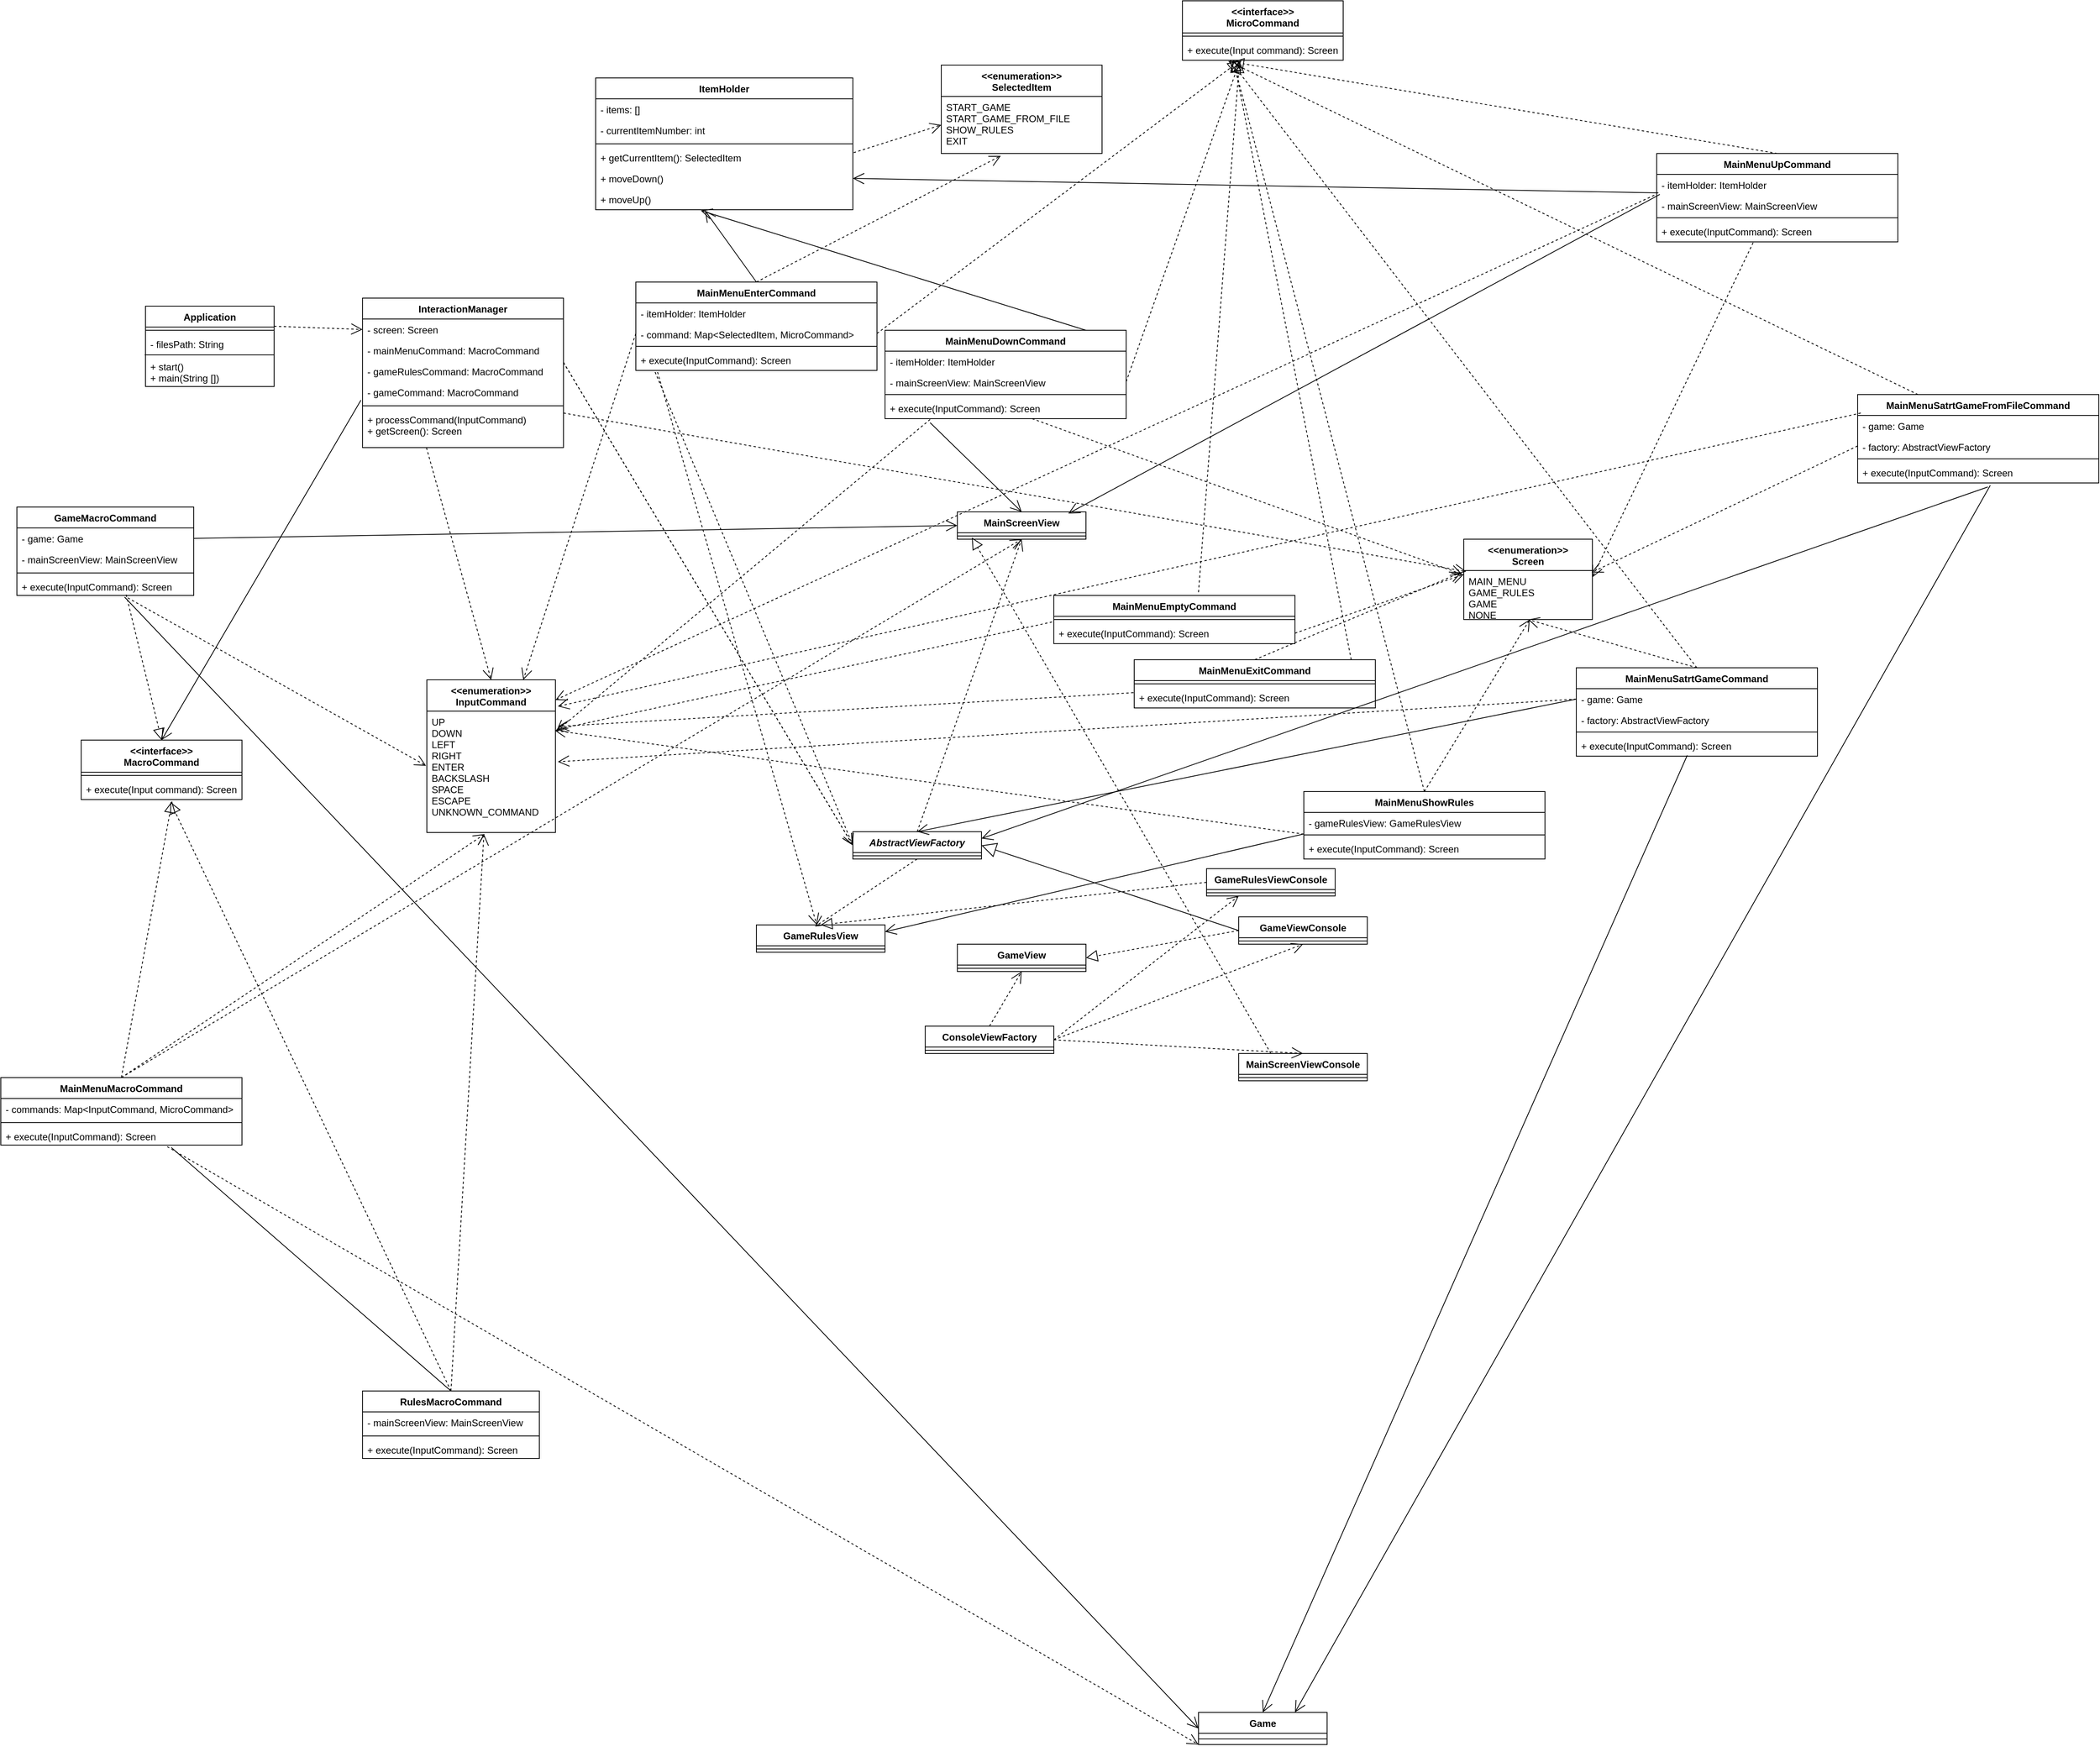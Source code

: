 <mxfile version="18.0.1" type="device"><diagram id="TGcYYtJXzjdLg19nRddx" name="Page-1"><mxGraphModel dx="2249" dy="1975" grid="1" gridSize="10" guides="1" tooltips="1" connect="1" arrows="1" fold="1" page="1" pageScale="1" pageWidth="827" pageHeight="1169" math="0" shadow="0"><root><mxCell id="0"/><mxCell id="1" parent="0"/><mxCell id="CTA-OupXQCJ43IKqiN2T-1" value="Application" style="swimlane;fontStyle=1;align=center;verticalAlign=top;childLayout=stackLayout;horizontal=1;startSize=26;horizontalStack=0;resizeParent=1;resizeParentMax=0;resizeLast=0;collapsible=1;marginBottom=0;" parent="1" vertex="1"><mxGeometry x="100" y="-270" width="160" height="100" as="geometry"/></mxCell><mxCell id="CTA-OupXQCJ43IKqiN2T-3" value="" style="line;strokeWidth=1;fillColor=none;align=left;verticalAlign=middle;spacingTop=-1;spacingLeft=3;spacingRight=3;rotatable=0;labelPosition=right;points=[];portConstraint=eastwest;" parent="CTA-OupXQCJ43IKqiN2T-1" vertex="1"><mxGeometry y="26" width="160" height="8" as="geometry"/></mxCell><mxCell id="wIlbeqSmyTfWARm8AKUg-8" value="- filesPath: String&#10;&#10;+ start()&#10;+ main(String [])" style="text;strokeColor=none;fillColor=none;align=left;verticalAlign=top;spacingLeft=4;spacingRight=4;overflow=hidden;rotatable=0;points=[[0,0.5],[1,0.5]];portConstraint=eastwest;" parent="CTA-OupXQCJ43IKqiN2T-1" vertex="1"><mxGeometry y="34" width="160" height="66" as="geometry"/></mxCell><mxCell id="kxWl4_UmaCbtsxm67TzL-2" value="" style="endArrow=none;html=1;rounded=0;exitX=-0.006;exitY=0.404;exitDx=0;exitDy=0;exitPerimeter=0;entryX=1;entryY=0.404;entryDx=0;entryDy=0;entryPerimeter=0;" parent="CTA-OupXQCJ43IKqiN2T-1" source="wIlbeqSmyTfWARm8AKUg-8" edge="1" target="wIlbeqSmyTfWARm8AKUg-8"><mxGeometry width="50" height="50" relative="1" as="geometry"><mxPoint x="130" y="100" as="sourcePoint"/><mxPoint x="-60" y="190" as="targetPoint"/></mxGeometry></mxCell><mxCell id="CTA-OupXQCJ43IKqiN2T-15" value="InteractionManager" style="swimlane;fontStyle=1;align=center;verticalAlign=top;childLayout=stackLayout;horizontal=1;startSize=26;horizontalStack=0;resizeParent=1;resizeParentMax=0;resizeLast=0;collapsible=1;marginBottom=0;" parent="1" vertex="1"><mxGeometry x="370" y="-280" width="250" height="186" as="geometry"/></mxCell><mxCell id="CTA-OupXQCJ43IKqiN2T-19" value="- screen: Screen" style="text;strokeColor=none;fillColor=none;align=left;verticalAlign=top;spacingLeft=4;spacingRight=4;overflow=hidden;rotatable=0;points=[[0,0.5],[1,0.5]];portConstraint=eastwest;" parent="CTA-OupXQCJ43IKqiN2T-15" vertex="1"><mxGeometry y="26" width="250" height="26" as="geometry"/></mxCell><mxCell id="CTA-OupXQCJ43IKqiN2T-20" value="- mainMenuCommand: MacroCommand" style="text;strokeColor=none;fillColor=none;align=left;verticalAlign=top;spacingLeft=4;spacingRight=4;overflow=hidden;rotatable=0;points=[[0,0.5],[1,0.5]];portConstraint=eastwest;" parent="CTA-OupXQCJ43IKqiN2T-15" vertex="1"><mxGeometry y="52" width="250" height="26" as="geometry"/></mxCell><mxCell id="CTA-OupXQCJ43IKqiN2T-21" value="- gameRulesCommand: MacroCommand" style="text;strokeColor=none;fillColor=none;align=left;verticalAlign=top;spacingLeft=4;spacingRight=4;overflow=hidden;rotatable=0;points=[[0,0.5],[1,0.5]];portConstraint=eastwest;" parent="CTA-OupXQCJ43IKqiN2T-15" vertex="1"><mxGeometry y="78" width="250" height="26" as="geometry"/></mxCell><mxCell id="CTA-OupXQCJ43IKqiN2T-16" value="- gameCommand: MacroCommand" style="text;strokeColor=none;fillColor=none;align=left;verticalAlign=top;spacingLeft=4;spacingRight=4;overflow=hidden;rotatable=0;points=[[0,0.5],[1,0.5]];portConstraint=eastwest;" parent="CTA-OupXQCJ43IKqiN2T-15" vertex="1"><mxGeometry y="104" width="250" height="26" as="geometry"/></mxCell><mxCell id="CTA-OupXQCJ43IKqiN2T-17" value="" style="line;strokeWidth=1;fillColor=none;align=left;verticalAlign=middle;spacingTop=-1;spacingLeft=3;spacingRight=3;rotatable=0;labelPosition=right;points=[];portConstraint=eastwest;" parent="CTA-OupXQCJ43IKqiN2T-15" vertex="1"><mxGeometry y="130" width="250" height="8" as="geometry"/></mxCell><mxCell id="CTA-OupXQCJ43IKqiN2T-18" value="+ processCommand(InputCommand)&#10;+ getScreen(): Screen" style="text;strokeColor=none;fillColor=none;align=left;verticalAlign=top;spacingLeft=4;spacingRight=4;overflow=hidden;rotatable=0;points=[[0,0.5],[1,0.5]];portConstraint=eastwest;" parent="CTA-OupXQCJ43IKqiN2T-15" vertex="1"><mxGeometry y="138" width="250" height="48" as="geometry"/></mxCell><mxCell id="CTA-OupXQCJ43IKqiN2T-69" value="AbstractViewFactory" style="swimlane;fontStyle=3;align=center;verticalAlign=top;childLayout=stackLayout;horizontal=1;startSize=26;horizontalStack=0;resizeParent=1;resizeParentMax=0;resizeLast=0;collapsible=1;marginBottom=0;" parent="1" vertex="1"><mxGeometry x="980" y="384" width="160" height="34" as="geometry"/></mxCell><mxCell id="CTA-OupXQCJ43IKqiN2T-71" value="" style="line;strokeWidth=1;fillColor=none;align=left;verticalAlign=middle;spacingTop=-1;spacingLeft=3;spacingRight=3;rotatable=0;labelPosition=right;points=[];portConstraint=eastwest;" parent="CTA-OupXQCJ43IKqiN2T-69" vertex="1"><mxGeometry y="26" width="160" height="8" as="geometry"/></mxCell><mxCell id="CTA-OupXQCJ43IKqiN2T-73" value="MainScreenView" style="swimlane;fontStyle=1;align=center;verticalAlign=top;childLayout=stackLayout;horizontal=1;startSize=26;horizontalStack=0;resizeParent=1;resizeParentMax=0;resizeLast=0;collapsible=1;marginBottom=0;" parent="1" vertex="1"><mxGeometry x="1110" y="-14" width="160" height="34" as="geometry"/></mxCell><mxCell id="CTA-OupXQCJ43IKqiN2T-74" value="" style="line;strokeWidth=1;fillColor=none;align=left;verticalAlign=middle;spacingTop=-1;spacingLeft=3;spacingRight=3;rotatable=0;labelPosition=right;points=[];portConstraint=eastwest;" parent="CTA-OupXQCJ43IKqiN2T-73" vertex="1"><mxGeometry y="26" width="160" height="8" as="geometry"/></mxCell><mxCell id="CTA-OupXQCJ43IKqiN2T-75" value="" style="endArrow=open;endSize=12;dashed=1;html=1;entryX=0;entryY=0.5;entryDx=0;entryDy=0;" parent="1" target="CTA-OupXQCJ43IKqiN2T-69" edge="1"><mxGeometry width="160" relative="1" as="geometry"><mxPoint x="620" y="-200" as="sourcePoint"/><mxPoint x="730" y="69" as="targetPoint"/></mxGeometry></mxCell><mxCell id="CTA-OupXQCJ43IKqiN2T-76" value="" style="endArrow=open;endSize=12;dashed=1;html=1;exitX=0.5;exitY=0;exitDx=0;exitDy=0;entryX=0.5;entryY=1;entryDx=0;entryDy=0;" parent="1" source="CTA-OupXQCJ43IKqiN2T-69" target="CTA-OupXQCJ43IKqiN2T-73" edge="1"><mxGeometry width="160" relative="1" as="geometry"><mxPoint x="908.9" y="573.996" as="sourcePoint"/><mxPoint x="1030" y="447" as="targetPoint"/></mxGeometry></mxCell><mxCell id="CTA-OupXQCJ43IKqiN2T-82" value="GameRulesView" style="swimlane;fontStyle=1;align=center;verticalAlign=top;childLayout=stackLayout;horizontal=1;startSize=26;horizontalStack=0;resizeParent=1;resizeParentMax=0;resizeLast=0;collapsible=1;marginBottom=0;" parent="1" vertex="1"><mxGeometry x="860" y="500" width="160" height="34" as="geometry"/></mxCell><mxCell id="CTA-OupXQCJ43IKqiN2T-83" value="" style="line;strokeWidth=1;fillColor=none;align=left;verticalAlign=middle;spacingTop=-1;spacingLeft=3;spacingRight=3;rotatable=0;labelPosition=right;points=[];portConstraint=eastwest;" parent="CTA-OupXQCJ43IKqiN2T-82" vertex="1"><mxGeometry y="26" width="160" height="8" as="geometry"/></mxCell><mxCell id="CTA-OupXQCJ43IKqiN2T-84" value="" style="endArrow=open;endSize=12;dashed=1;html=1;entryX=0.456;entryY=0.059;entryDx=0;entryDy=0;exitX=0.5;exitY=1;exitDx=0;exitDy=0;entryPerimeter=0;" parent="1" source="CTA-OupXQCJ43IKqiN2T-69" target="CTA-OupXQCJ43IKqiN2T-82" edge="1"><mxGeometry width="160" relative="1" as="geometry"><mxPoint x="1240" y="520" as="sourcePoint"/><mxPoint x="1100" y="630" as="targetPoint"/></mxGeometry></mxCell><mxCell id="CTA-OupXQCJ43IKqiN2T-86" value="" style="endArrow=open;endSize=12;dashed=1;html=1;entryX=0;entryY=0.5;entryDx=0;entryDy=0;" parent="1" target="CTA-OupXQCJ43IKqiN2T-69" edge="1"><mxGeometry width="160" relative="1" as="geometry"><mxPoint x="620" y="-200" as="sourcePoint"/><mxPoint x="720" y="-130" as="targetPoint"/></mxGeometry></mxCell><mxCell id="CTA-OupXQCJ43IKqiN2T-87" value="&lt;&lt;enumeration&gt;&gt;&#10;SelectedItem&#10;" style="swimlane;fontStyle=1;align=center;verticalAlign=top;childLayout=stackLayout;horizontal=1;startSize=39;horizontalStack=0;resizeParent=1;resizeParentMax=0;resizeLast=0;collapsible=1;marginBottom=0;" parent="1" vertex="1"><mxGeometry x="1090" y="-570" width="200" height="110" as="geometry"/></mxCell><mxCell id="CTA-OupXQCJ43IKqiN2T-88" value="START_GAME&#10;START_GAME_FROM_FILE&#10;SHOW_RULES&#10;EXIT&#10;" style="text;strokeColor=none;fillColor=none;align=left;verticalAlign=top;spacingLeft=4;spacingRight=4;overflow=hidden;rotatable=0;points=[[0,0.5],[1,0.5]];portConstraint=eastwest;" parent="CTA-OupXQCJ43IKqiN2T-87" vertex="1"><mxGeometry y="39" width="200" height="71" as="geometry"/></mxCell><mxCell id="wIlbeqSmyTfWARm8AKUg-3" value="Game" style="swimlane;fontStyle=1;align=center;verticalAlign=top;childLayout=stackLayout;horizontal=1;startSize=26;horizontalStack=0;resizeParent=1;resizeParentMax=0;resizeLast=0;collapsible=1;marginBottom=0;" parent="1" vertex="1"><mxGeometry x="1410" y="1480" width="160" height="40" as="geometry"><mxRectangle x="170" y="-10" width="70" height="26" as="alternateBounds"/></mxGeometry></mxCell><mxCell id="wIlbeqSmyTfWARm8AKUg-4" value="" style="line;strokeWidth=1;fillColor=none;align=left;verticalAlign=middle;spacingTop=-1;spacingLeft=3;spacingRight=3;rotatable=0;labelPosition=right;points=[];portConstraint=eastwest;" parent="wIlbeqSmyTfWARm8AKUg-3" vertex="1"><mxGeometry y="26" width="160" height="14" as="geometry"/></mxCell><mxCell id="wIlbeqSmyTfWARm8AKUg-7" value="" style="endArrow=open;endFill=1;endSize=12;html=1;rounded=0;dashed=1;exitX=0.318;exitY=1;exitDx=0;exitDy=0;entryX=0.5;entryY=0;entryDx=0;entryDy=0;exitPerimeter=0;" parent="1" source="CTA-OupXQCJ43IKqiN2T-18" edge="1" target="wIlbeqSmyTfWARm8AKUg-10"><mxGeometry width="160" relative="1" as="geometry"><mxPoint x="530" y="-40" as="sourcePoint"/><mxPoint x="510" y="40" as="targetPoint"/></mxGeometry></mxCell><mxCell id="wIlbeqSmyTfWARm8AKUg-9" value="" style="endArrow=open;endFill=1;endSize=12;html=1;rounded=0;dashed=1;exitX=1;exitY=0.25;exitDx=0;exitDy=0;entryX=0;entryY=0.5;entryDx=0;entryDy=0;" parent="1" source="CTA-OupXQCJ43IKqiN2T-1" target="CTA-OupXQCJ43IKqiN2T-19" edge="1"><mxGeometry width="160" relative="1" as="geometry"><mxPoint x="330" y="-210" as="sourcePoint"/><mxPoint x="490" y="-210" as="targetPoint"/></mxGeometry></mxCell><mxCell id="wIlbeqSmyTfWARm8AKUg-10" value="&lt;&lt;enumeration&gt;&gt;&#10;InputCommand" style="swimlane;fontStyle=1;align=center;verticalAlign=top;childLayout=stackLayout;horizontal=1;startSize=39;horizontalStack=0;resizeParent=1;resizeParentMax=0;resizeLast=0;collapsible=1;marginBottom=0;" parent="1" vertex="1"><mxGeometry x="450" y="195" width="160" height="190" as="geometry"/></mxCell><mxCell id="wIlbeqSmyTfWARm8AKUg-11" value="UP&#10;DOWN&#10;LEFT&#10;RIGHT&#10;ENTER&#10;BACKSLASH&#10;SPACE&#10;ESCAPE&#10;UNKNOWN_COMMAND" style="text;strokeColor=none;fillColor=none;align=left;verticalAlign=top;spacingLeft=4;spacingRight=4;overflow=hidden;rotatable=0;points=[[0,0.5],[1,0.5]];portConstraint=eastwest;" parent="wIlbeqSmyTfWARm8AKUg-10" vertex="1"><mxGeometry y="39" width="160" height="151" as="geometry"/></mxCell><mxCell id="wIlbeqSmyTfWARm8AKUg-12" value="ItemHolder" style="swimlane;fontStyle=1;align=center;verticalAlign=top;childLayout=stackLayout;horizontal=1;startSize=26;horizontalStack=0;resizeParent=1;resizeParentMax=0;resizeLast=0;collapsible=1;marginBottom=0;" parent="1" vertex="1"><mxGeometry x="660" y="-554" width="320" height="164" as="geometry"/></mxCell><mxCell id="wIlbeqSmyTfWARm8AKUg-13" value="- items: []" style="text;strokeColor=none;fillColor=none;align=left;verticalAlign=top;spacingLeft=4;spacingRight=4;overflow=hidden;rotatable=0;points=[[0,0.5],[1,0.5]];portConstraint=eastwest;" parent="wIlbeqSmyTfWARm8AKUg-12" vertex="1"><mxGeometry y="26" width="320" height="26" as="geometry"/></mxCell><mxCell id="wIlbeqSmyTfWARm8AKUg-16" value="- currentItemNumber: int" style="text;strokeColor=none;fillColor=none;align=left;verticalAlign=top;spacingLeft=4;spacingRight=4;overflow=hidden;rotatable=0;points=[[0,0.5],[1,0.5]];portConstraint=eastwest;" parent="wIlbeqSmyTfWARm8AKUg-12" vertex="1"><mxGeometry y="52" width="320" height="26" as="geometry"/></mxCell><mxCell id="wIlbeqSmyTfWARm8AKUg-14" value="" style="line;strokeWidth=1;fillColor=none;align=left;verticalAlign=middle;spacingTop=-1;spacingLeft=3;spacingRight=3;rotatable=0;labelPosition=right;points=[];portConstraint=eastwest;" parent="wIlbeqSmyTfWARm8AKUg-12" vertex="1"><mxGeometry y="78" width="320" height="8" as="geometry"/></mxCell><mxCell id="wIlbeqSmyTfWARm8AKUg-15" value="+ getCurrentItem(): SelectedItem" style="text;strokeColor=none;fillColor=none;align=left;verticalAlign=top;spacingLeft=4;spacingRight=4;overflow=hidden;rotatable=0;points=[[0,0.5],[1,0.5]];portConstraint=eastwest;" parent="wIlbeqSmyTfWARm8AKUg-12" vertex="1"><mxGeometry y="86" width="320" height="26" as="geometry"/></mxCell><mxCell id="wIlbeqSmyTfWARm8AKUg-17" value="+ moveDown()" style="text;strokeColor=none;fillColor=none;align=left;verticalAlign=top;spacingLeft=4;spacingRight=4;overflow=hidden;rotatable=0;points=[[0,0.5],[1,0.5]];portConstraint=eastwest;" parent="wIlbeqSmyTfWARm8AKUg-12" vertex="1"><mxGeometry y="112" width="320" height="26" as="geometry"/></mxCell><mxCell id="SyIrfsdXs7WDy14ExSR0-1" value="+ moveUp()" style="text;strokeColor=none;fillColor=none;align=left;verticalAlign=top;spacingLeft=4;spacingRight=4;overflow=hidden;rotatable=0;points=[[0,0.5],[1,0.5]];portConstraint=eastwest;" vertex="1" parent="wIlbeqSmyTfWARm8AKUg-12"><mxGeometry y="138" width="320" height="26" as="geometry"/></mxCell><mxCell id="wIlbeqSmyTfWARm8AKUg-18" value="" style="endArrow=open;endFill=1;endSize=12;html=1;rounded=0;dashed=1;exitX=1.003;exitY=0.269;exitDx=0;exitDy=0;exitPerimeter=0;entryX=0;entryY=0.5;entryDx=0;entryDy=0;" parent="1" edge="1" target="CTA-OupXQCJ43IKqiN2T-88" source="wIlbeqSmyTfWARm8AKUg-15"><mxGeometry width="160" relative="1" as="geometry"><mxPoint x="780" y="130" as="sourcePoint"/><mxPoint x="780" y="230" as="targetPoint"/></mxGeometry></mxCell><mxCell id="wIlbeqSmyTfWARm8AKUg-19" value="&lt;&lt;enumeration&gt;&gt;&#10;Screen" style="swimlane;fontStyle=1;align=center;verticalAlign=top;childLayout=stackLayout;horizontal=1;startSize=39;horizontalStack=0;resizeParent=1;resizeParentMax=0;resizeLast=0;collapsible=1;marginBottom=0;" parent="1" vertex="1"><mxGeometry x="1740" y="20" width="160" height="100" as="geometry"/></mxCell><mxCell id="wIlbeqSmyTfWARm8AKUg-20" value="MAIN_MENU&#10;GAME_RULES&#10;GAME&#10;NONE" style="text;strokeColor=none;fillColor=none;align=left;verticalAlign=top;spacingLeft=4;spacingRight=4;overflow=hidden;rotatable=0;points=[[0,0.5],[1,0.5]];portConstraint=eastwest;" parent="wIlbeqSmyTfWARm8AKUg-19" vertex="1"><mxGeometry y="39" width="160" height="61" as="geometry"/></mxCell><mxCell id="wIlbeqSmyTfWARm8AKUg-22" value="" style="endArrow=open;endFill=1;endSize=12;html=1;rounded=0;dashed=1;exitX=1;exitY=0.5;exitDx=0;exitDy=0;entryX=0.019;entryY=0.02;entryDx=0;entryDy=0;entryPerimeter=0;" parent="1" edge="1" target="wIlbeqSmyTfWARm8AKUg-20"><mxGeometry width="160" relative="1" as="geometry"><mxPoint x="620" y="-137" as="sourcePoint"/><mxPoint x="510" y="-390" as="targetPoint"/></mxGeometry></mxCell><mxCell id="DEX1Nb75Da4W62tPJGTh-1" value="GameView" style="swimlane;fontStyle=1;align=center;verticalAlign=top;childLayout=stackLayout;horizontal=1;startSize=26;horizontalStack=0;resizeParent=1;resizeParentMax=0;resizeLast=0;collapsible=1;marginBottom=0;" parent="1" vertex="1"><mxGeometry x="1110" y="524" width="160" height="34" as="geometry"/></mxCell><mxCell id="DEX1Nb75Da4W62tPJGTh-2" value="" style="line;strokeWidth=1;fillColor=none;align=left;verticalAlign=middle;spacingTop=-1;spacingLeft=3;spacingRight=3;rotatable=0;labelPosition=right;points=[];portConstraint=eastwest;" parent="DEX1Nb75Da4W62tPJGTh-1" vertex="1"><mxGeometry y="26" width="160" height="8" as="geometry"/></mxCell><mxCell id="DEX1Nb75Da4W62tPJGTh-3" value="" style="endArrow=open;endSize=12;dashed=1;html=1;entryX=0.5;entryY=1;entryDx=0;entryDy=0;exitX=0.5;exitY=0;exitDx=0;exitDy=0;" parent="1" target="DEX1Nb75Da4W62tPJGTh-1" edge="1" source="DEX1Nb75Da4W62tPJGTh-5"><mxGeometry width="160" relative="1" as="geometry"><mxPoint x="1170" y="562" as="sourcePoint"/><mxPoint x="1100" y="517" as="targetPoint"/></mxGeometry></mxCell><mxCell id="DEX1Nb75Da4W62tPJGTh-4" value="" style="endArrow=block;endSize=16;endFill=0;html=1;entryX=1;entryY=0.5;entryDx=0;entryDy=0;exitX=0;exitY=0.5;exitDx=0;exitDy=0;" parent="1" target="CTA-OupXQCJ43IKqiN2T-69" edge="1" source="DEX1Nb75Da4W62tPJGTh-7"><mxGeometry x="1" y="499" width="160" relative="1" as="geometry"><mxPoint x="1260" y="562" as="sourcePoint"/><mxPoint x="1290" y="580" as="targetPoint"/><mxPoint x="420" y="229" as="offset"/></mxGeometry></mxCell><mxCell id="DEX1Nb75Da4W62tPJGTh-5" value="ConsoleViewFactory" style="swimlane;fontStyle=1;align=center;verticalAlign=top;childLayout=stackLayout;horizontal=1;startSize=26;horizontalStack=0;resizeParent=1;resizeParentMax=0;resizeLast=0;collapsible=1;marginBottom=0;" parent="1" vertex="1"><mxGeometry x="1070" y="626" width="160" height="34" as="geometry"/></mxCell><mxCell id="DEX1Nb75Da4W62tPJGTh-6" value="" style="line;strokeWidth=1;fillColor=none;align=left;verticalAlign=middle;spacingTop=-1;spacingLeft=3;spacingRight=3;rotatable=0;labelPosition=right;points=[];portConstraint=eastwest;" parent="DEX1Nb75Da4W62tPJGTh-5" vertex="1"><mxGeometry y="26" width="160" height="8" as="geometry"/></mxCell><mxCell id="DEX1Nb75Da4W62tPJGTh-7" value="GameViewConsole" style="swimlane;fontStyle=1;align=center;verticalAlign=top;childLayout=stackLayout;horizontal=1;startSize=26;horizontalStack=0;resizeParent=1;resizeParentMax=0;resizeLast=0;collapsible=1;marginBottom=0;" parent="1" vertex="1"><mxGeometry x="1460" y="490" width="160" height="34" as="geometry"/></mxCell><mxCell id="DEX1Nb75Da4W62tPJGTh-8" value="" style="line;strokeWidth=1;fillColor=none;align=left;verticalAlign=middle;spacingTop=-1;spacingLeft=3;spacingRight=3;rotatable=0;labelPosition=right;points=[];portConstraint=eastwest;" parent="DEX1Nb75Da4W62tPJGTh-7" vertex="1"><mxGeometry y="26" width="160" height="8" as="geometry"/></mxCell><mxCell id="DEX1Nb75Da4W62tPJGTh-9" value="" style="endArrow=block;dashed=1;endFill=0;endSize=12;html=1;entryX=1;entryY=0.5;entryDx=0;entryDy=0;exitX=0;exitY=0.5;exitDx=0;exitDy=0;" parent="1" source="DEX1Nb75Da4W62tPJGTh-7" target="DEX1Nb75Da4W62tPJGTh-1" edge="1"><mxGeometry width="160" relative="1" as="geometry"><mxPoint x="1400" y="809.5" as="sourcePoint"/><mxPoint x="1560" y="809.5" as="targetPoint"/></mxGeometry></mxCell><mxCell id="DEX1Nb75Da4W62tPJGTh-10" value="" style="endArrow=open;endSize=12;dashed=1;html=1;entryX=0.5;entryY=1;entryDx=0;entryDy=0;exitX=1;exitY=0.5;exitDx=0;exitDy=0;" parent="1" source="DEX1Nb75Da4W62tPJGTh-5" target="DEX1Nb75Da4W62tPJGTh-7" edge="1"><mxGeometry width="160" relative="1" as="geometry"><mxPoint x="1180" y="572" as="sourcePoint"/><mxPoint x="1230" y="500" as="targetPoint"/></mxGeometry></mxCell><mxCell id="DEX1Nb75Da4W62tPJGTh-11" value="GameRulesViewConsole" style="swimlane;fontStyle=1;align=center;verticalAlign=top;childLayout=stackLayout;horizontal=1;startSize=26;horizontalStack=0;resizeParent=1;resizeParentMax=0;resizeLast=0;collapsible=1;marginBottom=0;" parent="1" vertex="1"><mxGeometry x="1420" y="430" width="160" height="34" as="geometry"/></mxCell><mxCell id="DEX1Nb75Da4W62tPJGTh-12" value="" style="line;strokeWidth=1;fillColor=none;align=left;verticalAlign=middle;spacingTop=-1;spacingLeft=3;spacingRight=3;rotatable=0;labelPosition=right;points=[];portConstraint=eastwest;" parent="DEX1Nb75Da4W62tPJGTh-11" vertex="1"><mxGeometry y="26" width="160" height="8" as="geometry"/></mxCell><mxCell id="DEX1Nb75Da4W62tPJGTh-13" value="" style="endArrow=open;endSize=12;dashed=1;html=1;entryX=0.25;entryY=1;entryDx=0;entryDy=0;exitX=1;exitY=0.5;exitDx=0;exitDy=0;" parent="1" source="DEX1Nb75Da4W62tPJGTh-5" target="DEX1Nb75Da4W62tPJGTh-11" edge="1"><mxGeometry width="160" relative="1" as="geometry"><mxPoint x="1430" y="572" as="sourcePoint"/><mxPoint x="1550" y="534" as="targetPoint"/></mxGeometry></mxCell><mxCell id="DEX1Nb75Da4W62tPJGTh-14" value="" style="endArrow=block;dashed=1;endFill=0;endSize=12;html=1;entryX=0.5;entryY=0;entryDx=0;entryDy=0;exitX=0;exitY=0.5;exitDx=0;exitDy=0;" parent="1" source="DEX1Nb75Da4W62tPJGTh-11" target="CTA-OupXQCJ43IKqiN2T-82" edge="1"><mxGeometry width="160" relative="1" as="geometry"><mxPoint x="1470" y="517" as="sourcePoint"/><mxPoint x="1390" y="500" as="targetPoint"/></mxGeometry></mxCell><mxCell id="DEX1Nb75Da4W62tPJGTh-16" value="MainScreenViewConsole" style="swimlane;fontStyle=1;align=center;verticalAlign=top;childLayout=stackLayout;horizontal=1;startSize=26;horizontalStack=0;resizeParent=1;resizeParentMax=0;resizeLast=0;collapsible=1;marginBottom=0;" parent="1" vertex="1"><mxGeometry x="1460" y="660" width="160" height="34" as="geometry"/></mxCell><mxCell id="DEX1Nb75Da4W62tPJGTh-17" value="" style="line;strokeWidth=1;fillColor=none;align=left;verticalAlign=middle;spacingTop=-1;spacingLeft=3;spacingRight=3;rotatable=0;labelPosition=right;points=[];portConstraint=eastwest;" parent="DEX1Nb75Da4W62tPJGTh-16" vertex="1"><mxGeometry y="26" width="160" height="8" as="geometry"/></mxCell><mxCell id="DEX1Nb75Da4W62tPJGTh-18" value="" style="endArrow=open;endSize=12;dashed=1;html=1;entryX=0.5;entryY=0;entryDx=0;entryDy=0;exitX=1;exitY=0.5;exitDx=0;exitDy=0;" parent="1" source="DEX1Nb75Da4W62tPJGTh-5" target="DEX1Nb75Da4W62tPJGTh-16" edge="1"><mxGeometry width="160" relative="1" as="geometry"><mxPoint x="1430" y="572" as="sourcePoint"/><mxPoint x="1550" y="534" as="targetPoint"/></mxGeometry></mxCell><mxCell id="DEX1Nb75Da4W62tPJGTh-19" value="" style="endArrow=block;dashed=1;endFill=0;endSize=12;html=1;entryX=0.113;entryY=0.75;entryDx=0;entryDy=0;exitX=0.25;exitY=0;exitDx=0;exitDy=0;entryPerimeter=0;" parent="1" source="DEX1Nb75Da4W62tPJGTh-16" target="CTA-OupXQCJ43IKqiN2T-74" edge="1"><mxGeometry width="160" relative="1" as="geometry"><mxPoint x="1420" y="642.5" as="sourcePoint"/><mxPoint x="1340" y="625.5" as="targetPoint"/></mxGeometry></mxCell><mxCell id="SyIrfsdXs7WDy14ExSR0-2" value="&lt;&lt;interface&gt;&gt;&#10;MacroCommand" style="swimlane;fontStyle=1;align=center;verticalAlign=top;childLayout=stackLayout;horizontal=1;startSize=40;horizontalStack=0;resizeParent=1;resizeParentMax=0;resizeLast=0;collapsible=1;marginBottom=0;" vertex="1" parent="1"><mxGeometry x="20" y="270" width="200" height="74" as="geometry"/></mxCell><mxCell id="SyIrfsdXs7WDy14ExSR0-3" value="" style="line;strokeWidth=1;fillColor=none;align=left;verticalAlign=middle;spacingTop=-1;spacingLeft=3;spacingRight=3;rotatable=0;labelPosition=right;points=[];portConstraint=eastwest;" vertex="1" parent="SyIrfsdXs7WDy14ExSR0-2"><mxGeometry y="40" width="200" height="8" as="geometry"/></mxCell><mxCell id="SyIrfsdXs7WDy14ExSR0-4" value="+ execute(Input command): Screen" style="text;strokeColor=none;fillColor=none;align=left;verticalAlign=top;spacingLeft=4;spacingRight=4;overflow=hidden;rotatable=0;points=[[0,0.5],[1,0.5]];portConstraint=eastwest;" vertex="1" parent="SyIrfsdXs7WDy14ExSR0-2"><mxGeometry y="48" width="200" height="26" as="geometry"/></mxCell><mxCell id="SyIrfsdXs7WDy14ExSR0-6" value="GameMacroCommand" style="swimlane;fontStyle=1;align=center;verticalAlign=top;childLayout=stackLayout;horizontal=1;startSize=26;horizontalStack=0;resizeParent=1;resizeParentMax=0;resizeLast=0;collapsible=1;marginBottom=0;" vertex="1" parent="1"><mxGeometry x="-60" y="-20" width="220" height="110" as="geometry"/></mxCell><mxCell id="SyIrfsdXs7WDy14ExSR0-7" value="- game: Game" style="text;strokeColor=none;fillColor=none;align=left;verticalAlign=top;spacingLeft=4;spacingRight=4;overflow=hidden;rotatable=0;points=[[0,0.5],[1,0.5]];portConstraint=eastwest;" vertex="1" parent="SyIrfsdXs7WDy14ExSR0-6"><mxGeometry y="26" width="220" height="26" as="geometry"/></mxCell><mxCell id="SyIrfsdXs7WDy14ExSR0-8" value="- mainScreenView: MainScreenView" style="text;strokeColor=none;fillColor=none;align=left;verticalAlign=top;spacingLeft=4;spacingRight=4;overflow=hidden;rotatable=0;points=[[0,0.5],[1,0.5]];portConstraint=eastwest;" vertex="1" parent="SyIrfsdXs7WDy14ExSR0-6"><mxGeometry y="52" width="220" height="26" as="geometry"/></mxCell><mxCell id="SyIrfsdXs7WDy14ExSR0-14" value="" style="line;strokeWidth=1;fillColor=none;align=left;verticalAlign=middle;spacingTop=-1;spacingLeft=3;spacingRight=3;rotatable=0;labelPosition=right;points=[];portConstraint=eastwest;" vertex="1" parent="SyIrfsdXs7WDy14ExSR0-6"><mxGeometry y="78" width="220" height="8" as="geometry"/></mxCell><mxCell id="SyIrfsdXs7WDy14ExSR0-15" value="+ execute(InputCommand): Screen" style="text;strokeColor=none;fillColor=none;align=left;verticalAlign=top;spacingLeft=4;spacingRight=4;overflow=hidden;rotatable=0;points=[[0,0.5],[1,0.5]];portConstraint=eastwest;" vertex="1" parent="SyIrfsdXs7WDy14ExSR0-6"><mxGeometry y="86" width="220" height="24" as="geometry"/></mxCell><mxCell id="SyIrfsdXs7WDy14ExSR0-16" value="" style="endArrow=block;endFill=0;endSize=12;html=1;rounded=0;exitX=0.618;exitY=0.958;exitDx=0;exitDy=0;dashed=1;entryX=0.5;entryY=0;entryDx=0;entryDy=0;exitPerimeter=0;" edge="1" parent="1" source="SyIrfsdXs7WDy14ExSR0-15" target="SyIrfsdXs7WDy14ExSR0-2"><mxGeometry width="160" relative="1" as="geometry"><mxPoint x="450" y="180" as="sourcePoint"/><mxPoint x="366.08" y="-288.988" as="targetPoint"/></mxGeometry></mxCell><mxCell id="SyIrfsdXs7WDy14ExSR0-17" value="" style="endArrow=open;endFill=1;endSize=12;html=1;rounded=0;entryX=0;entryY=0.5;entryDx=0;entryDy=0;exitX=0.609;exitY=1.083;exitDx=0;exitDy=0;exitPerimeter=0;" edge="1" parent="1" source="SyIrfsdXs7WDy14ExSR0-15" target="wIlbeqSmyTfWARm8AKUg-3"><mxGeometry width="160" relative="1" as="geometry"><mxPoint x="350" y="10" as="sourcePoint"/><mxPoint x="170" y="-18" as="targetPoint"/></mxGeometry></mxCell><mxCell id="SyIrfsdXs7WDy14ExSR0-18" value="" style="endArrow=open;endFill=1;endSize=12;html=1;rounded=0;entryX=0;entryY=0.5;entryDx=0;entryDy=0;exitX=1;exitY=0.5;exitDx=0;exitDy=0;" edge="1" parent="1" source="SyIrfsdXs7WDy14ExSR0-7" target="CTA-OupXQCJ43IKqiN2T-73"><mxGeometry width="160" relative="1" as="geometry"><mxPoint x="550" y="60" as="sourcePoint"/><mxPoint x="370" y="32" as="targetPoint"/></mxGeometry></mxCell><mxCell id="SyIrfsdXs7WDy14ExSR0-19" value="" style="endArrow=open;endFill=1;endSize=12;html=1;rounded=0;dashed=1;exitX=0.627;exitY=1.125;exitDx=0;exitDy=0;entryX=-0.006;entryY=0.45;entryDx=0;entryDy=0;exitPerimeter=0;entryPerimeter=0;" edge="1" parent="1" source="SyIrfsdXs7WDy14ExSR0-15" target="wIlbeqSmyTfWARm8AKUg-11"><mxGeometry width="160" relative="1" as="geometry"><mxPoint x="270" y="10" as="sourcePoint"/><mxPoint x="80" y="95.003" as="targetPoint"/></mxGeometry></mxCell><mxCell id="SyIrfsdXs7WDy14ExSR0-25" value="RulesMacroCommand" style="swimlane;fontStyle=1;align=center;verticalAlign=top;childLayout=stackLayout;horizontal=1;startSize=26;horizontalStack=0;resizeParent=1;resizeParentMax=0;resizeLast=0;collapsible=1;marginBottom=0;" vertex="1" parent="1"><mxGeometry x="370" y="1080" width="220" height="84" as="geometry"/></mxCell><mxCell id="SyIrfsdXs7WDy14ExSR0-27" value="- mainScreenView: MainScreenView" style="text;strokeColor=none;fillColor=none;align=left;verticalAlign=top;spacingLeft=4;spacingRight=4;overflow=hidden;rotatable=0;points=[[0,0.5],[1,0.5]];portConstraint=eastwest;" vertex="1" parent="SyIrfsdXs7WDy14ExSR0-25"><mxGeometry y="26" width="220" height="26" as="geometry"/></mxCell><mxCell id="SyIrfsdXs7WDy14ExSR0-28" value="" style="line;strokeWidth=1;fillColor=none;align=left;verticalAlign=middle;spacingTop=-1;spacingLeft=3;spacingRight=3;rotatable=0;labelPosition=right;points=[];portConstraint=eastwest;" vertex="1" parent="SyIrfsdXs7WDy14ExSR0-25"><mxGeometry y="52" width="220" height="8" as="geometry"/></mxCell><mxCell id="SyIrfsdXs7WDy14ExSR0-29" value="+ execute(InputCommand): Screen" style="text;strokeColor=none;fillColor=none;align=left;verticalAlign=top;spacingLeft=4;spacingRight=4;overflow=hidden;rotatable=0;points=[[0,0.5],[1,0.5]];portConstraint=eastwest;" vertex="1" parent="SyIrfsdXs7WDy14ExSR0-25"><mxGeometry y="60" width="220" height="24" as="geometry"/></mxCell><mxCell id="SyIrfsdXs7WDy14ExSR0-30" value="" style="endArrow=open;endFill=1;endSize=12;html=1;rounded=0;dashed=1;entryX=0.45;entryY=1.013;entryDx=0;entryDy=0;entryPerimeter=0;exitX=0.5;exitY=0;exitDx=0;exitDy=0;" edge="1" parent="1" source="SyIrfsdXs7WDy14ExSR0-20" target="wIlbeqSmyTfWARm8AKUg-11"><mxGeometry width="160" relative="1" as="geometry"><mxPoint x="500" y="420" as="sourcePoint"/><mxPoint x="220" y="179.5" as="targetPoint"/></mxGeometry></mxCell><mxCell id="SyIrfsdXs7WDy14ExSR0-31" value="" style="endArrow=block;endFill=0;endSize=12;html=1;rounded=0;exitX=0.5;exitY=0;exitDx=0;exitDy=0;dashed=1;entryX=0.565;entryY=1.077;entryDx=0;entryDy=0;entryPerimeter=0;" edge="1" parent="1" source="SyIrfsdXs7WDy14ExSR0-20" target="SyIrfsdXs7WDy14ExSR0-4"><mxGeometry width="160" relative="1" as="geometry"><mxPoint x="250" y="330" as="sourcePoint"/><mxPoint x="230" y="230" as="targetPoint"/></mxGeometry></mxCell><mxCell id="SyIrfsdXs7WDy14ExSR0-33" value="" style="endArrow=block;endFill=0;endSize=12;html=1;rounded=0;exitX=0.5;exitY=0;exitDx=0;exitDy=0;dashed=1;entryX=0.555;entryY=1.115;entryDx=0;entryDy=0;entryPerimeter=0;" edge="1" parent="1" source="SyIrfsdXs7WDy14ExSR0-25" target="SyIrfsdXs7WDy14ExSR0-4"><mxGeometry width="160" relative="1" as="geometry"><mxPoint x="310" y="360" as="sourcePoint"/><mxPoint x="220" y="379" as="targetPoint"/></mxGeometry></mxCell><mxCell id="SyIrfsdXs7WDy14ExSR0-35" value="" style="endArrow=open;endFill=1;endSize=12;html=1;rounded=0;dashed=1;exitX=0.5;exitY=0;exitDx=0;exitDy=0;entryX=0.444;entryY=1.013;entryDx=0;entryDy=0;entryPerimeter=0;" edge="1" parent="1" source="SyIrfsdXs7WDy14ExSR0-25" target="wIlbeqSmyTfWARm8AKUg-11"><mxGeometry width="160" relative="1" as="geometry"><mxPoint x="340" y="340" as="sourcePoint"/><mxPoint x="231.14" y="245.941" as="targetPoint"/></mxGeometry></mxCell><mxCell id="SyIrfsdXs7WDy14ExSR0-36" value="" style="endArrow=open;endFill=1;endSize=12;html=1;rounded=0;dashed=1;exitX=0.69;exitY=1.083;exitDx=0;exitDy=0;exitPerimeter=0;entryX=0;entryY=1;entryDx=0;entryDy=0;" edge="1" parent="1" source="SyIrfsdXs7WDy14ExSR0-24" target="wIlbeqSmyTfWARm8AKUg-3"><mxGeometry width="160" relative="1" as="geometry"><mxPoint x="560" y="170" as="sourcePoint"/><mxPoint x="180" y="-120" as="targetPoint"/></mxGeometry></mxCell><mxCell id="SyIrfsdXs7WDy14ExSR0-20" value="MainMenuMacroCommand" style="swimlane;fontStyle=1;align=center;verticalAlign=top;childLayout=stackLayout;horizontal=1;startSize=26;horizontalStack=0;resizeParent=1;resizeParentMax=0;resizeLast=0;collapsible=1;marginBottom=0;" vertex="1" parent="1"><mxGeometry x="-80" y="690" width="300" height="84" as="geometry"/></mxCell><mxCell id="SyIrfsdXs7WDy14ExSR0-21" value="- commands: Map&lt;InputCommand, MicroCommand&gt;" style="text;strokeColor=none;fillColor=none;align=left;verticalAlign=top;spacingLeft=4;spacingRight=4;overflow=hidden;rotatable=0;points=[[0,0.5],[1,0.5]];portConstraint=eastwest;" vertex="1" parent="SyIrfsdXs7WDy14ExSR0-20"><mxGeometry y="26" width="300" height="26" as="geometry"/></mxCell><mxCell id="SyIrfsdXs7WDy14ExSR0-23" value="" style="line;strokeWidth=1;fillColor=none;align=left;verticalAlign=middle;spacingTop=-1;spacingLeft=3;spacingRight=3;rotatable=0;labelPosition=right;points=[];portConstraint=eastwest;" vertex="1" parent="SyIrfsdXs7WDy14ExSR0-20"><mxGeometry y="52" width="300" height="8" as="geometry"/></mxCell><mxCell id="SyIrfsdXs7WDy14ExSR0-24" value="+ execute(InputCommand): Screen" style="text;strokeColor=none;fillColor=none;align=left;verticalAlign=top;spacingLeft=4;spacingRight=4;overflow=hidden;rotatable=0;points=[[0,0.5],[1,0.5]];portConstraint=eastwest;" vertex="1" parent="SyIrfsdXs7WDy14ExSR0-20"><mxGeometry y="60" width="300" height="24" as="geometry"/></mxCell><mxCell id="SyIrfsdXs7WDy14ExSR0-37" value="" style="endArrow=none;endFill=1;endSize=12;html=1;rounded=0;entryX=0.707;entryY=1.125;entryDx=0;entryDy=0;exitX=0.5;exitY=0;exitDx=0;exitDy=0;entryPerimeter=0;" edge="1" parent="1" source="SyIrfsdXs7WDy14ExSR0-25" target="SyIrfsdXs7WDy14ExSR0-24"><mxGeometry width="160" relative="1" as="geometry"><mxPoint x="614.9" y="351.008" as="sourcePoint"/><mxPoint x="770" y="-116" as="targetPoint"/></mxGeometry></mxCell><mxCell id="SyIrfsdXs7WDy14ExSR0-38" value="&lt;&lt;interface&gt;&gt;&#10;MicroCommand" style="swimlane;fontStyle=1;align=center;verticalAlign=top;childLayout=stackLayout;horizontal=1;startSize=40;horizontalStack=0;resizeParent=1;resizeParentMax=0;resizeLast=0;collapsible=1;marginBottom=0;" vertex="1" parent="1"><mxGeometry x="1390" y="-650" width="200" height="74" as="geometry"/></mxCell><mxCell id="SyIrfsdXs7WDy14ExSR0-39" value="" style="line;strokeWidth=1;fillColor=none;align=left;verticalAlign=middle;spacingTop=-1;spacingLeft=3;spacingRight=3;rotatable=0;labelPosition=right;points=[];portConstraint=eastwest;" vertex="1" parent="SyIrfsdXs7WDy14ExSR0-38"><mxGeometry y="40" width="200" height="8" as="geometry"/></mxCell><mxCell id="SyIrfsdXs7WDy14ExSR0-40" value="+ execute(Input command): Screen" style="text;strokeColor=none;fillColor=none;align=left;verticalAlign=top;spacingLeft=4;spacingRight=4;overflow=hidden;rotatable=0;points=[[0,0.5],[1,0.5]];portConstraint=eastwest;" vertex="1" parent="SyIrfsdXs7WDy14ExSR0-38"><mxGeometry y="48" width="200" height="26" as="geometry"/></mxCell><mxCell id="SyIrfsdXs7WDy14ExSR0-41" value="MainMenuDownCommand" style="swimlane;fontStyle=1;align=center;verticalAlign=top;childLayout=stackLayout;horizontal=1;startSize=26;horizontalStack=0;resizeParent=1;resizeParentMax=0;resizeLast=0;collapsible=1;marginBottom=0;" vertex="1" parent="1"><mxGeometry x="1020" y="-240" width="300" height="110" as="geometry"/></mxCell><mxCell id="SyIrfsdXs7WDy14ExSR0-42" value="- itemHolder: ItemHolder" style="text;strokeColor=none;fillColor=none;align=left;verticalAlign=top;spacingLeft=4;spacingRight=4;overflow=hidden;rotatable=0;points=[[0,0.5],[1,0.5]];portConstraint=eastwest;" vertex="1" parent="SyIrfsdXs7WDy14ExSR0-41"><mxGeometry y="26" width="300" height="26" as="geometry"/></mxCell><mxCell id="SyIrfsdXs7WDy14ExSR0-44" value="- mainScreenView: MainScreenView" style="text;strokeColor=none;fillColor=none;align=left;verticalAlign=top;spacingLeft=4;spacingRight=4;overflow=hidden;rotatable=0;points=[[0,0.5],[1,0.5]];portConstraint=eastwest;" vertex="1" parent="SyIrfsdXs7WDy14ExSR0-41"><mxGeometry y="52" width="300" height="24" as="geometry"/></mxCell><mxCell id="SyIrfsdXs7WDy14ExSR0-43" value="" style="line;strokeWidth=1;fillColor=none;align=left;verticalAlign=middle;spacingTop=-1;spacingLeft=3;spacingRight=3;rotatable=0;labelPosition=right;points=[];portConstraint=eastwest;" vertex="1" parent="SyIrfsdXs7WDy14ExSR0-41"><mxGeometry y="76" width="300" height="8" as="geometry"/></mxCell><mxCell id="SyIrfsdXs7WDy14ExSR0-45" value="+ execute(InputCommand): Screen" style="text;strokeColor=none;fillColor=none;align=left;verticalAlign=top;spacingLeft=4;spacingRight=4;overflow=hidden;rotatable=0;points=[[0,0.5],[1,0.5]];portConstraint=eastwest;" vertex="1" parent="SyIrfsdXs7WDy14ExSR0-41"><mxGeometry y="84" width="300" height="26" as="geometry"/></mxCell><mxCell id="SyIrfsdXs7WDy14ExSR0-46" value="MainMenuEmptyCommand" style="swimlane;fontStyle=1;align=center;verticalAlign=top;childLayout=stackLayout;horizontal=1;startSize=26;horizontalStack=0;resizeParent=1;resizeParentMax=0;resizeLast=0;collapsible=1;marginBottom=0;" vertex="1" parent="1"><mxGeometry x="1230" y="90" width="300" height="60" as="geometry"/></mxCell><mxCell id="SyIrfsdXs7WDy14ExSR0-49" value="" style="line;strokeWidth=1;fillColor=none;align=left;verticalAlign=middle;spacingTop=-1;spacingLeft=3;spacingRight=3;rotatable=0;labelPosition=right;points=[];portConstraint=eastwest;" vertex="1" parent="SyIrfsdXs7WDy14ExSR0-46"><mxGeometry y="26" width="300" height="8" as="geometry"/></mxCell><mxCell id="SyIrfsdXs7WDy14ExSR0-50" value="+ execute(InputCommand): Screen" style="text;strokeColor=none;fillColor=none;align=left;verticalAlign=top;spacingLeft=4;spacingRight=4;overflow=hidden;rotatable=0;points=[[0,0.5],[1,0.5]];portConstraint=eastwest;" vertex="1" parent="SyIrfsdXs7WDy14ExSR0-46"><mxGeometry y="34" width="300" height="26" as="geometry"/></mxCell><mxCell id="SyIrfsdXs7WDy14ExSR0-51" value="MainMenuEnterCommand" style="swimlane;fontStyle=1;align=center;verticalAlign=top;childLayout=stackLayout;horizontal=1;startSize=26;horizontalStack=0;resizeParent=1;resizeParentMax=0;resizeLast=0;collapsible=1;marginBottom=0;" vertex="1" parent="1"><mxGeometry x="710" y="-300" width="300" height="110" as="geometry"/></mxCell><mxCell id="SyIrfsdXs7WDy14ExSR0-52" value="- itemHolder: ItemHolder" style="text;strokeColor=none;fillColor=none;align=left;verticalAlign=top;spacingLeft=4;spacingRight=4;overflow=hidden;rotatable=0;points=[[0,0.5],[1,0.5]];portConstraint=eastwest;" vertex="1" parent="SyIrfsdXs7WDy14ExSR0-51"><mxGeometry y="26" width="300" height="26" as="geometry"/></mxCell><mxCell id="SyIrfsdXs7WDy14ExSR0-53" value="- command: Map&lt;SelectedItem, MicroCommand&gt;    " style="text;strokeColor=none;fillColor=none;align=left;verticalAlign=top;spacingLeft=4;spacingRight=4;overflow=hidden;rotatable=0;points=[[0,0.5],[1,0.5]];portConstraint=eastwest;" vertex="1" parent="SyIrfsdXs7WDy14ExSR0-51"><mxGeometry y="52" width="300" height="24" as="geometry"/></mxCell><mxCell id="SyIrfsdXs7WDy14ExSR0-54" value="" style="line;strokeWidth=1;fillColor=none;align=left;verticalAlign=middle;spacingTop=-1;spacingLeft=3;spacingRight=3;rotatable=0;labelPosition=right;points=[];portConstraint=eastwest;" vertex="1" parent="SyIrfsdXs7WDy14ExSR0-51"><mxGeometry y="76" width="300" height="8" as="geometry"/></mxCell><mxCell id="SyIrfsdXs7WDy14ExSR0-55" value="+ execute(InputCommand): Screen" style="text;strokeColor=none;fillColor=none;align=left;verticalAlign=top;spacingLeft=4;spacingRight=4;overflow=hidden;rotatable=0;points=[[0,0.5],[1,0.5]];portConstraint=eastwest;" vertex="1" parent="SyIrfsdXs7WDy14ExSR0-51"><mxGeometry y="84" width="300" height="26" as="geometry"/></mxCell><mxCell id="SyIrfsdXs7WDy14ExSR0-56" value="MainMenuExitCommand" style="swimlane;fontStyle=1;align=center;verticalAlign=top;childLayout=stackLayout;horizontal=1;startSize=26;horizontalStack=0;resizeParent=1;resizeParentMax=0;resizeLast=0;collapsible=1;marginBottom=0;" vertex="1" parent="1"><mxGeometry x="1330" y="170" width="300" height="60" as="geometry"/></mxCell><mxCell id="SyIrfsdXs7WDy14ExSR0-59" value="" style="line;strokeWidth=1;fillColor=none;align=left;verticalAlign=middle;spacingTop=-1;spacingLeft=3;spacingRight=3;rotatable=0;labelPosition=right;points=[];portConstraint=eastwest;" vertex="1" parent="SyIrfsdXs7WDy14ExSR0-56"><mxGeometry y="26" width="300" height="8" as="geometry"/></mxCell><mxCell id="SyIrfsdXs7WDy14ExSR0-60" value="+ execute(InputCommand): Screen" style="text;strokeColor=none;fillColor=none;align=left;verticalAlign=top;spacingLeft=4;spacingRight=4;overflow=hidden;rotatable=0;points=[[0,0.5],[1,0.5]];portConstraint=eastwest;" vertex="1" parent="SyIrfsdXs7WDy14ExSR0-56"><mxGeometry y="34" width="300" height="26" as="geometry"/></mxCell><mxCell id="SyIrfsdXs7WDy14ExSR0-61" value="MainMenuShowRules" style="swimlane;fontStyle=1;align=center;verticalAlign=top;childLayout=stackLayout;horizontal=1;startSize=26;horizontalStack=0;resizeParent=1;resizeParentMax=0;resizeLast=0;collapsible=1;marginBottom=0;" vertex="1" parent="1"><mxGeometry x="1541" y="334" width="300" height="84" as="geometry"/></mxCell><mxCell id="SyIrfsdXs7WDy14ExSR0-63" value="- gameRulesView: GameRulesView" style="text;strokeColor=none;fillColor=none;align=left;verticalAlign=top;spacingLeft=4;spacingRight=4;overflow=hidden;rotatable=0;points=[[0,0.5],[1,0.5]];portConstraint=eastwest;" vertex="1" parent="SyIrfsdXs7WDy14ExSR0-61"><mxGeometry y="26" width="300" height="24" as="geometry"/></mxCell><mxCell id="SyIrfsdXs7WDy14ExSR0-64" value="" style="line;strokeWidth=1;fillColor=none;align=left;verticalAlign=middle;spacingTop=-1;spacingLeft=3;spacingRight=3;rotatable=0;labelPosition=right;points=[];portConstraint=eastwest;" vertex="1" parent="SyIrfsdXs7WDy14ExSR0-61"><mxGeometry y="50" width="300" height="8" as="geometry"/></mxCell><mxCell id="SyIrfsdXs7WDy14ExSR0-65" value="+ execute(InputCommand): Screen" style="text;strokeColor=none;fillColor=none;align=left;verticalAlign=top;spacingLeft=4;spacingRight=4;overflow=hidden;rotatable=0;points=[[0,0.5],[1,0.5]];portConstraint=eastwest;" vertex="1" parent="SyIrfsdXs7WDy14ExSR0-61"><mxGeometry y="58" width="300" height="26" as="geometry"/></mxCell><mxCell id="SyIrfsdXs7WDy14ExSR0-66" value="MainMenuSatrtGameCommand" style="swimlane;fontStyle=1;align=center;verticalAlign=top;childLayout=stackLayout;horizontal=1;startSize=26;horizontalStack=0;resizeParent=1;resizeParentMax=0;resizeLast=0;collapsible=1;marginBottom=0;" vertex="1" parent="1"><mxGeometry x="1880" y="180" width="300" height="110" as="geometry"/></mxCell><mxCell id="SyIrfsdXs7WDy14ExSR0-67" value="- game: Game" style="text;strokeColor=none;fillColor=none;align=left;verticalAlign=top;spacingLeft=4;spacingRight=4;overflow=hidden;rotatable=0;points=[[0,0.5],[1,0.5]];portConstraint=eastwest;" vertex="1" parent="SyIrfsdXs7WDy14ExSR0-66"><mxGeometry y="26" width="300" height="26" as="geometry"/></mxCell><mxCell id="SyIrfsdXs7WDy14ExSR0-68" value="- factory: AbstractViewFactory" style="text;strokeColor=none;fillColor=none;align=left;verticalAlign=top;spacingLeft=4;spacingRight=4;overflow=hidden;rotatable=0;points=[[0,0.5],[1,0.5]];portConstraint=eastwest;" vertex="1" parent="SyIrfsdXs7WDy14ExSR0-66"><mxGeometry y="52" width="300" height="24" as="geometry"/></mxCell><mxCell id="SyIrfsdXs7WDy14ExSR0-69" value="" style="line;strokeWidth=1;fillColor=none;align=left;verticalAlign=middle;spacingTop=-1;spacingLeft=3;spacingRight=3;rotatable=0;labelPosition=right;points=[];portConstraint=eastwest;" vertex="1" parent="SyIrfsdXs7WDy14ExSR0-66"><mxGeometry y="76" width="300" height="8" as="geometry"/></mxCell><mxCell id="SyIrfsdXs7WDy14ExSR0-70" value="+ execute(InputCommand): Screen" style="text;strokeColor=none;fillColor=none;align=left;verticalAlign=top;spacingLeft=4;spacingRight=4;overflow=hidden;rotatable=0;points=[[0,0.5],[1,0.5]];portConstraint=eastwest;" vertex="1" parent="SyIrfsdXs7WDy14ExSR0-66"><mxGeometry y="84" width="300" height="26" as="geometry"/></mxCell><mxCell id="SyIrfsdXs7WDy14ExSR0-71" value="MainMenuUpCommand" style="swimlane;fontStyle=1;align=center;verticalAlign=top;childLayout=stackLayout;horizontal=1;startSize=26;horizontalStack=0;resizeParent=1;resizeParentMax=0;resizeLast=0;collapsible=1;marginBottom=0;" vertex="1" parent="1"><mxGeometry x="1980" y="-460" width="300" height="110" as="geometry"/></mxCell><mxCell id="SyIrfsdXs7WDy14ExSR0-72" value="- itemHolder: ItemHolder" style="text;strokeColor=none;fillColor=none;align=left;verticalAlign=top;spacingLeft=4;spacingRight=4;overflow=hidden;rotatable=0;points=[[0,0.5],[1,0.5]];portConstraint=eastwest;" vertex="1" parent="SyIrfsdXs7WDy14ExSR0-71"><mxGeometry y="26" width="300" height="26" as="geometry"/></mxCell><mxCell id="SyIrfsdXs7WDy14ExSR0-73" value="- mainScreenView: MainScreenView" style="text;strokeColor=none;fillColor=none;align=left;verticalAlign=top;spacingLeft=4;spacingRight=4;overflow=hidden;rotatable=0;points=[[0,0.5],[1,0.5]];portConstraint=eastwest;" vertex="1" parent="SyIrfsdXs7WDy14ExSR0-71"><mxGeometry y="52" width="300" height="24" as="geometry"/></mxCell><mxCell id="SyIrfsdXs7WDy14ExSR0-74" value="" style="line;strokeWidth=1;fillColor=none;align=left;verticalAlign=middle;spacingTop=-1;spacingLeft=3;spacingRight=3;rotatable=0;labelPosition=right;points=[];portConstraint=eastwest;" vertex="1" parent="SyIrfsdXs7WDy14ExSR0-71"><mxGeometry y="76" width="300" height="8" as="geometry"/></mxCell><mxCell id="SyIrfsdXs7WDy14ExSR0-75" value="+ execute(InputCommand): Screen" style="text;strokeColor=none;fillColor=none;align=left;verticalAlign=top;spacingLeft=4;spacingRight=4;overflow=hidden;rotatable=0;points=[[0,0.5],[1,0.5]];portConstraint=eastwest;" vertex="1" parent="SyIrfsdXs7WDy14ExSR0-71"><mxGeometry y="84" width="300" height="26" as="geometry"/></mxCell><mxCell id="SyIrfsdXs7WDy14ExSR0-81" value="MainMenuSatrtGameFromFileCommand" style="swimlane;fontStyle=1;align=center;verticalAlign=top;childLayout=stackLayout;horizontal=1;startSize=26;horizontalStack=0;resizeParent=1;resizeParentMax=0;resizeLast=0;collapsible=1;marginBottom=0;" vertex="1" parent="1"><mxGeometry x="2230" y="-160" width="300" height="110" as="geometry"/></mxCell><mxCell id="SyIrfsdXs7WDy14ExSR0-82" value="- game: Game" style="text;strokeColor=none;fillColor=none;align=left;verticalAlign=top;spacingLeft=4;spacingRight=4;overflow=hidden;rotatable=0;points=[[0,0.5],[1,0.5]];portConstraint=eastwest;" vertex="1" parent="SyIrfsdXs7WDy14ExSR0-81"><mxGeometry y="26" width="300" height="26" as="geometry"/></mxCell><mxCell id="SyIrfsdXs7WDy14ExSR0-83" value="- factory: AbstractViewFactory" style="text;strokeColor=none;fillColor=none;align=left;verticalAlign=top;spacingLeft=4;spacingRight=4;overflow=hidden;rotatable=0;points=[[0,0.5],[1,0.5]];portConstraint=eastwest;" vertex="1" parent="SyIrfsdXs7WDy14ExSR0-81"><mxGeometry y="52" width="300" height="24" as="geometry"/></mxCell><mxCell id="SyIrfsdXs7WDy14ExSR0-84" value="" style="line;strokeWidth=1;fillColor=none;align=left;verticalAlign=middle;spacingTop=-1;spacingLeft=3;spacingRight=3;rotatable=0;labelPosition=right;points=[];portConstraint=eastwest;" vertex="1" parent="SyIrfsdXs7WDy14ExSR0-81"><mxGeometry y="76" width="300" height="8" as="geometry"/></mxCell><mxCell id="SyIrfsdXs7WDy14ExSR0-85" value="+ execute(InputCommand): Screen" style="text;strokeColor=none;fillColor=none;align=left;verticalAlign=top;spacingLeft=4;spacingRight=4;overflow=hidden;rotatable=0;points=[[0,0.5],[1,0.5]];portConstraint=eastwest;" vertex="1" parent="SyIrfsdXs7WDy14ExSR0-81"><mxGeometry y="84" width="300" height="26" as="geometry"/></mxCell><mxCell id="SyIrfsdXs7WDy14ExSR0-86" value="" style="endArrow=block;endFill=0;endSize=12;html=1;rounded=0;exitX=1;exitY=0.5;exitDx=0;exitDy=0;dashed=1;entryX=0.355;entryY=1.038;entryDx=0;entryDy=0;entryPerimeter=0;" edge="1" parent="1" source="SyIrfsdXs7WDy14ExSR0-53" target="SyIrfsdXs7WDy14ExSR0-40"><mxGeometry width="160" relative="1" as="geometry"><mxPoint x="1150" y="-230" as="sourcePoint"/><mxPoint x="1134.04" y="-78.992" as="targetPoint"/></mxGeometry></mxCell><mxCell id="SyIrfsdXs7WDy14ExSR0-87" value="" style="endArrow=block;endFill=0;endSize=12;html=1;rounded=0;exitX=1;exitY=0.5;exitDx=0;exitDy=0;dashed=1;entryX=0.355;entryY=1.077;entryDx=0;entryDy=0;entryPerimeter=0;" edge="1" parent="1" source="SyIrfsdXs7WDy14ExSR0-44" target="SyIrfsdXs7WDy14ExSR0-40"><mxGeometry width="160" relative="1" as="geometry"><mxPoint x="1150" y="-170" as="sourcePoint"/><mxPoint x="1134.04" y="-18.992" as="targetPoint"/></mxGeometry></mxCell><mxCell id="SyIrfsdXs7WDy14ExSR0-88" value="" style="endArrow=block;endFill=0;endSize=12;html=1;rounded=0;dashed=1;entryX=0.355;entryY=1.038;entryDx=0;entryDy=0;entryPerimeter=0;exitX=0.6;exitY=-0.067;exitDx=0;exitDy=0;exitPerimeter=0;" edge="1" parent="1" source="SyIrfsdXs7WDy14ExSR0-46" target="SyIrfsdXs7WDy14ExSR0-40"><mxGeometry width="160" relative="1" as="geometry"><mxPoint x="1210" y="-130" as="sourcePoint"/><mxPoint x="1194.04" y="21.008" as="targetPoint"/></mxGeometry></mxCell><mxCell id="SyIrfsdXs7WDy14ExSR0-89" value="" style="endArrow=block;endFill=0;endSize=12;html=1;rounded=0;exitX=0.9;exitY=0;exitDx=0;exitDy=0;dashed=1;entryX=0.32;entryY=1;entryDx=0;entryDy=0;exitPerimeter=0;entryPerimeter=0;" edge="1" parent="1" source="SyIrfsdXs7WDy14ExSR0-56" target="SyIrfsdXs7WDy14ExSR0-40"><mxGeometry width="160" relative="1" as="geometry"><mxPoint x="1250" y="-160" as="sourcePoint"/><mxPoint x="1234.04" y="-8.992" as="targetPoint"/></mxGeometry></mxCell><mxCell id="SyIrfsdXs7WDy14ExSR0-90" value="" style="endArrow=block;endFill=0;endSize=12;html=1;rounded=0;exitX=0.5;exitY=0;exitDx=0;exitDy=0;dashed=1;entryX=0.31;entryY=1.077;entryDx=0;entryDy=0;entryPerimeter=0;" edge="1" parent="1" source="SyIrfsdXs7WDy14ExSR0-71" target="SyIrfsdXs7WDy14ExSR0-40"><mxGeometry width="160" relative="1" as="geometry"><mxPoint x="1530" y="-430" as="sourcePoint"/><mxPoint x="1514.04" y="-278.992" as="targetPoint"/></mxGeometry></mxCell><mxCell id="SyIrfsdXs7WDy14ExSR0-91" value="" style="endArrow=block;endFill=0;endSize=12;html=1;rounded=0;exitX=0.25;exitY=0;exitDx=0;exitDy=0;dashed=1;entryX=0.285;entryY=1.038;entryDx=0;entryDy=0;entryPerimeter=0;" edge="1" parent="1" source="SyIrfsdXs7WDy14ExSR0-81" target="SyIrfsdXs7WDy14ExSR0-40"><mxGeometry width="160" relative="1" as="geometry"><mxPoint x="1320" y="-210" as="sourcePoint"/><mxPoint x="1304.04" y="-58.992" as="targetPoint"/></mxGeometry></mxCell><mxCell id="SyIrfsdXs7WDy14ExSR0-92" value="" style="endArrow=block;endFill=0;endSize=12;html=1;rounded=0;exitX=0.5;exitY=0;exitDx=0;exitDy=0;dashed=1;entryX=0.295;entryY=1;entryDx=0;entryDy=0;entryPerimeter=0;" edge="1" parent="1" source="SyIrfsdXs7WDy14ExSR0-66" target="SyIrfsdXs7WDy14ExSR0-40"><mxGeometry width="160" relative="1" as="geometry"><mxPoint x="1490" y="-230" as="sourcePoint"/><mxPoint x="1474.04" y="-78.992" as="targetPoint"/></mxGeometry></mxCell><mxCell id="SyIrfsdXs7WDy14ExSR0-93" value="" style="endArrow=block;endFill=0;endSize=12;html=1;rounded=0;exitX=0.5;exitY=0;exitDx=0;exitDy=0;dashed=1;entryX=0.315;entryY=1;entryDx=0;entryDy=0;entryPerimeter=0;" edge="1" parent="1" source="SyIrfsdXs7WDy14ExSR0-61" target="SyIrfsdXs7WDy14ExSR0-40"><mxGeometry width="160" relative="1" as="geometry"><mxPoint x="1390" y="-240" as="sourcePoint"/><mxPoint x="1374.04" y="-88.992" as="targetPoint"/></mxGeometry></mxCell><mxCell id="SyIrfsdXs7WDy14ExSR0-94" value="" style="endArrow=open;endSize=12;html=1;entryX=0.425;entryY=1.038;entryDx=0;entryDy=0;entryPerimeter=0;exitX=0.5;exitY=0;exitDx=0;exitDy=0;" edge="1" parent="1" source="SyIrfsdXs7WDy14ExSR0-51" target="SyIrfsdXs7WDy14ExSR0-1"><mxGeometry width="160" relative="1" as="geometry"><mxPoint x="1010" y="-370" as="sourcePoint"/><mxPoint x="1185.04" y="-559.012" as="targetPoint"/></mxGeometry></mxCell><mxCell id="SyIrfsdXs7WDy14ExSR0-96" value="" style="endArrow=open;endFill=1;endSize=12;html=1;rounded=0;dashed=1;exitX=0.5;exitY=0;exitDx=0;exitDy=0;entryX=0.37;entryY=1.042;entryDx=0;entryDy=0;entryPerimeter=0;" edge="1" parent="1" source="SyIrfsdXs7WDy14ExSR0-51" target="CTA-OupXQCJ43IKqiN2T-88"><mxGeometry width="160" relative="1" as="geometry"><mxPoint x="1040" y="-400" as="sourcePoint"/><mxPoint x="1040" y="-510" as="targetPoint"/></mxGeometry></mxCell><mxCell id="SyIrfsdXs7WDy14ExSR0-97" value="" style="endArrow=open;endFill=1;endSize=12;html=1;rounded=0;dashed=1;exitX=0;exitY=0.5;exitDx=0;exitDy=0;entryX=0.75;entryY=0;entryDx=0;entryDy=0;" edge="1" parent="1" source="SyIrfsdXs7WDy14ExSR0-53" target="wIlbeqSmyTfWARm8AKUg-10"><mxGeometry width="160" relative="1" as="geometry"><mxPoint x="690" y="-210" as="sourcePoint"/><mxPoint x="690" y="-320" as="targetPoint"/></mxGeometry></mxCell><mxCell id="SyIrfsdXs7WDy14ExSR0-98" value="" style="endArrow=open;endFill=1;endSize=12;html=1;rounded=0;dashed=1;exitX=0.09;exitY=1.077;exitDx=0;exitDy=0;exitPerimeter=0;" edge="1" parent="1" source="SyIrfsdXs7WDy14ExSR0-55" target="CTA-OupXQCJ43IKqiN2T-82"><mxGeometry width="160" relative="1" as="geometry"><mxPoint x="940" y="200" as="sourcePoint"/><mxPoint x="940" y="90" as="targetPoint"/></mxGeometry></mxCell><mxCell id="SyIrfsdXs7WDy14ExSR0-100" value="" style="endArrow=open;endFill=1;endSize=12;html=1;rounded=0;dashed=1;exitX=0.08;exitY=1.077;exitDx=0;exitDy=0;exitPerimeter=0;entryX=0;entryY=0.5;entryDx=0;entryDy=0;" edge="1" parent="1" source="SyIrfsdXs7WDy14ExSR0-55" target="CTA-OupXQCJ43IKqiN2T-69"><mxGeometry width="160" relative="1" as="geometry"><mxPoint x="800" y="-60" as="sourcePoint"/><mxPoint x="800" y="-160" as="targetPoint"/></mxGeometry></mxCell><mxCell id="SyIrfsdXs7WDy14ExSR0-101" value="" style="endArrow=open;endSize=12;html=1;entryX=0.409;entryY=1.038;entryDx=0;entryDy=0;entryPerimeter=0;exitX=0.833;exitY=0;exitDx=0;exitDy=0;exitPerimeter=0;" edge="1" parent="1" source="SyIrfsdXs7WDy14ExSR0-41" target="SyIrfsdXs7WDy14ExSR0-1"><mxGeometry width="160" relative="1" as="geometry"><mxPoint x="1170" y="-230" as="sourcePoint"/><mxPoint x="1056" y="-309.012" as="targetPoint"/></mxGeometry></mxCell><mxCell id="SyIrfsdXs7WDy14ExSR0-103" value="" style="endArrow=open;endFill=1;endSize=12;html=1;rounded=0;dashed=1;entryX=0.5;entryY=1;entryDx=0;entryDy=0;exitX=0.5;exitY=0;exitDx=0;exitDy=0;" edge="1" parent="1" source="SyIrfsdXs7WDy14ExSR0-20" target="CTA-OupXQCJ43IKqiN2T-73"><mxGeometry width="160" relative="1" as="geometry"><mxPoint x="480" y="530" as="sourcePoint"/><mxPoint x="792" y="246.963" as="targetPoint"/></mxGeometry></mxCell><mxCell id="SyIrfsdXs7WDy14ExSR0-104" value="" style="endArrow=open;endSize=12;html=1;entryX=0.5;entryY=0;entryDx=0;entryDy=0;exitX=0.187;exitY=1.192;exitDx=0;exitDy=0;exitPerimeter=0;" edge="1" parent="1" source="SyIrfsdXs7WDy14ExSR0-45" target="CTA-OupXQCJ43IKqiN2T-73"><mxGeometry width="160" relative="1" as="geometry"><mxPoint x="1000" y="-50" as="sourcePoint"/><mxPoint x="520.98" y="-199.012" as="targetPoint"/></mxGeometry></mxCell><mxCell id="SyIrfsdXs7WDy14ExSR0-105" value="" style="endArrow=open;endFill=1;endSize=12;html=1;rounded=0;dashed=1;exitX=0.187;exitY=1.038;exitDx=0;exitDy=0;entryX=1.006;entryY=0.166;entryDx=0;entryDy=0;entryPerimeter=0;exitPerimeter=0;" edge="1" parent="1" source="SyIrfsdXs7WDy14ExSR0-45" target="wIlbeqSmyTfWARm8AKUg-11"><mxGeometry width="160" relative="1" as="geometry"><mxPoint x="970" y="-70" as="sourcePoint"/><mxPoint x="1244" y="-197.018" as="targetPoint"/></mxGeometry></mxCell><mxCell id="SyIrfsdXs7WDy14ExSR0-106" value="" style="endArrow=open;endFill=1;endSize=12;html=1;rounded=0;dashed=1;exitX=-0.007;exitY=-0.038;exitDx=0;exitDy=0;entryX=1.006;entryY=0.152;entryDx=0;entryDy=0;entryPerimeter=0;exitPerimeter=0;" edge="1" parent="1" source="SyIrfsdXs7WDy14ExSR0-50" target="wIlbeqSmyTfWARm8AKUg-11"><mxGeometry width="160" relative="1" as="geometry"><mxPoint x="1130" y="-50" as="sourcePoint"/><mxPoint x="1404" y="-177.018" as="targetPoint"/></mxGeometry></mxCell><mxCell id="SyIrfsdXs7WDy14ExSR0-109" value="" style="endArrow=open;endFill=1;endSize=12;html=1;rounded=0;dashed=1;exitX=-0.003;exitY=0.269;exitDx=0;exitDy=0;entryX=1.019;entryY=0.126;entryDx=0;entryDy=0;entryPerimeter=0;exitPerimeter=0;" edge="1" parent="1" source="SyIrfsdXs7WDy14ExSR0-60" target="wIlbeqSmyTfWARm8AKUg-11"><mxGeometry width="160" relative="1" as="geometry"><mxPoint x="1280" y="280" as="sourcePoint"/><mxPoint x="1554" y="152.982" as="targetPoint"/></mxGeometry></mxCell><mxCell id="SyIrfsdXs7WDy14ExSR0-110" value="" style="endArrow=open;endFill=1;endSize=12;html=1;rounded=0;dashed=1;exitX=0;exitY=1.125;exitDx=0;exitDy=0;entryX=0.994;entryY=0.159;entryDx=0;entryDy=0;entryPerimeter=0;exitPerimeter=0;" edge="1" parent="1" source="SyIrfsdXs7WDy14ExSR0-63" target="wIlbeqSmyTfWARm8AKUg-11"><mxGeometry width="160" relative="1" as="geometry"><mxPoint x="1300" y="250" as="sourcePoint"/><mxPoint x="1574" y="122.982" as="targetPoint"/></mxGeometry></mxCell><mxCell id="SyIrfsdXs7WDy14ExSR0-111" value="" style="endArrow=open;endSize=12;html=1;entryX=1;entryY=0.25;entryDx=0;entryDy=0;exitX=-0.003;exitY=-0.192;exitDx=0;exitDy=0;exitPerimeter=0;" edge="1" parent="1" source="SyIrfsdXs7WDy14ExSR0-65" target="CTA-OupXQCJ43IKqiN2T-82"><mxGeometry width="160" relative="1" as="geometry"><mxPoint x="1370" y="370" as="sourcePoint"/><mxPoint x="1293.9" y="635.008" as="targetPoint"/></mxGeometry></mxCell><mxCell id="SyIrfsdXs7WDy14ExSR0-112" value="" style="endArrow=open;endSize=12;html=1;entryX=0.5;entryY=0;entryDx=0;entryDy=0;exitX=0.46;exitY=0.962;exitDx=0;exitDy=0;exitPerimeter=0;" edge="1" parent="1" source="SyIrfsdXs7WDy14ExSR0-70" target="wIlbeqSmyTfWARm8AKUg-3"><mxGeometry width="160" relative="1" as="geometry"><mxPoint x="1900" y="490" as="sourcePoint"/><mxPoint x="1823.9" y="755.008" as="targetPoint"/></mxGeometry></mxCell><mxCell id="SyIrfsdXs7WDy14ExSR0-113" value="" style="endArrow=open;endSize=12;html=1;entryX=0.5;entryY=0;entryDx=0;entryDy=0;exitX=0;exitY=0.5;exitDx=0;exitDy=0;" edge="1" parent="1" source="SyIrfsdXs7WDy14ExSR0-67" target="CTA-OupXQCJ43IKqiN2T-69"><mxGeometry width="160" relative="1" as="geometry"><mxPoint x="1720" y="240" as="sourcePoint"/><mxPoint x="1643.9" y="505.008" as="targetPoint"/></mxGeometry></mxCell><mxCell id="SyIrfsdXs7WDy14ExSR0-114" value="" style="endArrow=open;endFill=1;endSize=12;html=1;rounded=0;dashed=1;exitX=0;exitY=0.5;exitDx=0;exitDy=0;entryX=1.019;entryY=0.417;entryDx=0;entryDy=0;entryPerimeter=0;" edge="1" parent="1" source="SyIrfsdXs7WDy14ExSR0-67" target="wIlbeqSmyTfWARm8AKUg-11"><mxGeometry width="160" relative="1" as="geometry"><mxPoint x="1070" y="270" as="sourcePoint"/><mxPoint x="952.1" y="244.508" as="targetPoint"/></mxGeometry></mxCell><mxCell id="SyIrfsdXs7WDy14ExSR0-115" value="" style="endArrow=open;endFill=1;endSize=12;html=1;rounded=0;dashed=1;exitX=0.5;exitY=0;exitDx=0;exitDy=0;entryX=0.5;entryY=1;entryDx=0;entryDy=0;entryPerimeter=0;" edge="1" parent="1" source="SyIrfsdXs7WDy14ExSR0-66" target="wIlbeqSmyTfWARm8AKUg-20"><mxGeometry width="160" relative="1" as="geometry"><mxPoint x="1700" y="80" as="sourcePoint"/><mxPoint x="1582.1" y="54.508" as="targetPoint"/></mxGeometry></mxCell><mxCell id="SyIrfsdXs7WDy14ExSR0-116" value="" style="endArrow=open;endFill=1;endSize=12;html=1;rounded=0;dashed=1;exitX=1;exitY=0.5;exitDx=0;exitDy=0;entryX=0;entryY=0.078;entryDx=0;entryDy=0;entryPerimeter=0;" edge="1" parent="1" source="SyIrfsdXs7WDy14ExSR0-50" target="wIlbeqSmyTfWARm8AKUg-20"><mxGeometry width="160" relative="1" as="geometry"><mxPoint x="1620" y="30" as="sourcePoint"/><mxPoint x="1502.1" y="4.508" as="targetPoint"/></mxGeometry></mxCell><mxCell id="SyIrfsdXs7WDy14ExSR0-117" value="" style="endArrow=open;endFill=1;endSize=12;html=1;rounded=0;dashed=1;exitX=0.61;exitY=1;exitDx=0;exitDy=0;entryX=-0.012;entryY=0.078;entryDx=0;entryDy=0;exitPerimeter=0;entryPerimeter=0;" edge="1" parent="1" source="SyIrfsdXs7WDy14ExSR0-45" target="wIlbeqSmyTfWARm8AKUg-20"><mxGeometry width="160" relative="1" as="geometry"><mxPoint x="1370" y="-200" as="sourcePoint"/><mxPoint x="1252.1" y="-225.492" as="targetPoint"/></mxGeometry></mxCell><mxCell id="SyIrfsdXs7WDy14ExSR0-118" value="" style="endArrow=open;endFill=1;endSize=12;html=1;rounded=0;dashed=1;exitX=0.5;exitY=0;exitDx=0;exitDy=0;entryX=-0.019;entryY=0.039;entryDx=0;entryDy=0;entryPerimeter=0;" edge="1" parent="1" source="SyIrfsdXs7WDy14ExSR0-56" target="wIlbeqSmyTfWARm8AKUg-20"><mxGeometry width="160" relative="1" as="geometry"><mxPoint x="1550" y="100" as="sourcePoint"/><mxPoint x="1432.1" y="74.508" as="targetPoint"/></mxGeometry></mxCell><mxCell id="SyIrfsdXs7WDy14ExSR0-119" value="" style="endArrow=open;endFill=1;endSize=12;html=1;rounded=0;dashed=1;exitX=0.5;exitY=0;exitDx=0;exitDy=0;entryX=0.513;entryY=1;entryDx=0;entryDy=0;entryPerimeter=0;" edge="1" parent="1" source="SyIrfsdXs7WDy14ExSR0-61" target="wIlbeqSmyTfWARm8AKUg-20"><mxGeometry width="160" relative="1" as="geometry"><mxPoint x="1640" y="170" as="sourcePoint"/><mxPoint x="1820" y="120" as="targetPoint"/></mxGeometry></mxCell><mxCell id="SyIrfsdXs7WDy14ExSR0-120" value="" style="endArrow=open;endFill=1;endSize=12;html=1;rounded=0;dashed=1;exitX=0.4;exitY=1.038;exitDx=0;exitDy=0;entryX=1;entryY=0.137;entryDx=0;entryDy=0;exitPerimeter=0;entryPerimeter=0;" edge="1" parent="1" source="SyIrfsdXs7WDy14ExSR0-75" target="wIlbeqSmyTfWARm8AKUg-20"><mxGeometry width="160" relative="1" as="geometry"><mxPoint x="1760" y="-390" as="sourcePoint"/><mxPoint x="1642.1" y="-415.492" as="targetPoint"/></mxGeometry></mxCell><mxCell id="SyIrfsdXs7WDy14ExSR0-121" value="" style="endArrow=open;endSize=12;html=1;entryX=1;entryY=0.5;entryDx=0;entryDy=0;exitX=0.007;exitY=-0.125;exitDx=0;exitDy=0;exitPerimeter=0;" edge="1" parent="1" source="SyIrfsdXs7WDy14ExSR0-73" target="wIlbeqSmyTfWARm8AKUg-17"><mxGeometry width="160" relative="1" as="geometry"><mxPoint x="1610" y="-310" as="sourcePoint"/><mxPoint x="1130.98" y="-459.012" as="targetPoint"/></mxGeometry></mxCell><mxCell id="SyIrfsdXs7WDy14ExSR0-122" value="" style="endArrow=open;endSize=12;html=1;entryX=0.863;entryY=0.059;entryDx=0;entryDy=0;exitX=0.013;exitY=-0.042;exitDx=0;exitDy=0;exitPerimeter=0;entryPerimeter=0;" edge="1" parent="1" source="SyIrfsdXs7WDy14ExSR0-73" target="CTA-OupXQCJ43IKqiN2T-73"><mxGeometry width="160" relative="1" as="geometry"><mxPoint x="1580" y="-240" as="sourcePoint"/><mxPoint x="1100.98" y="-389.012" as="targetPoint"/></mxGeometry></mxCell><mxCell id="SyIrfsdXs7WDy14ExSR0-123" value="" style="endArrow=open;endFill=1;endSize=12;html=1;rounded=0;dashed=1;exitX=-0.01;exitY=0;exitDx=0;exitDy=0;entryX=1;entryY=0.132;entryDx=0;entryDy=0;exitPerimeter=0;entryPerimeter=0;" edge="1" parent="1" source="SyIrfsdXs7WDy14ExSR0-73" target="wIlbeqSmyTfWARm8AKUg-10"><mxGeometry width="160" relative="1" as="geometry"><mxPoint x="1640" y="-260" as="sourcePoint"/><mxPoint x="1420" y="-35.001" as="targetPoint"/></mxGeometry></mxCell><mxCell id="SyIrfsdXs7WDy14ExSR0-124" value="" style="endArrow=open;endFill=1;endSize=12;html=1;rounded=0;dashed=1;exitX=0;exitY=0.5;exitDx=0;exitDy=0;entryX=0.994;entryY=0.039;entryDx=0;entryDy=0;entryPerimeter=0;" edge="1" parent="1" source="SyIrfsdXs7WDy14ExSR0-83" target="wIlbeqSmyTfWARm8AKUg-20"><mxGeometry width="160" relative="1" as="geometry"><mxPoint x="1980" y="-230" as="sourcePoint"/><mxPoint x="1760" y="-5.001" as="targetPoint"/></mxGeometry></mxCell><mxCell id="SyIrfsdXs7WDy14ExSR0-125" value="" style="endArrow=open;endFill=1;endSize=12;html=1;rounded=0;dashed=1;exitX=0.013;exitY=-0.115;exitDx=0;exitDy=0;entryX=1.019;entryY=0.174;entryDx=0;entryDy=0;entryPerimeter=0;exitPerimeter=0;" edge="1" parent="1" source="SyIrfsdXs7WDy14ExSR0-82" target="wIlbeqSmyTfWARm8AKUg-10"><mxGeometry width="160" relative="1" as="geometry"><mxPoint x="1370" y="50" as="sourcePoint"/><mxPoint x="1150" y="274.999" as="targetPoint"/></mxGeometry></mxCell><mxCell id="SyIrfsdXs7WDy14ExSR0-126" value="" style="endArrow=open;endSize=12;html=1;entryX=0.75;entryY=0;entryDx=0;entryDy=0;exitX=0.55;exitY=1.115;exitDx=0;exitDy=0;exitPerimeter=0;" edge="1" parent="1" source="SyIrfsdXs7WDy14ExSR0-85" target="wIlbeqSmyTfWARm8AKUg-3"><mxGeometry width="160" relative="1" as="geometry"><mxPoint x="2420" y="90" as="sourcePoint"/><mxPoint x="1844.18" y="427.014" as="targetPoint"/></mxGeometry></mxCell><mxCell id="SyIrfsdXs7WDy14ExSR0-127" value="" style="endArrow=open;endSize=12;html=1;entryX=1;entryY=0.25;entryDx=0;entryDy=0;exitX=0.54;exitY=1.192;exitDx=0;exitDy=0;exitPerimeter=0;" edge="1" parent="1" source="SyIrfsdXs7WDy14ExSR0-85" target="CTA-OupXQCJ43IKqiN2T-69"><mxGeometry width="160" relative="1" as="geometry"><mxPoint x="2090" y="100" as="sourcePoint"/><mxPoint x="1514.18" y="437.014" as="targetPoint"/></mxGeometry></mxCell><mxCell id="SyIrfsdXs7WDy14ExSR0-128" value="" style="endArrow=open;endSize=12;html=1;exitX=-0.008;exitY=0.885;exitDx=0;exitDy=0;exitPerimeter=0;entryX=0.5;entryY=0;entryDx=0;entryDy=0;" edge="1" parent="1" source="CTA-OupXQCJ43IKqiN2T-16" target="SyIrfsdXs7WDy14ExSR0-2"><mxGeometry width="160" relative="1" as="geometry"><mxPoint x="200" y="-80" as="sourcePoint"/><mxPoint x="120" y="270" as="targetPoint"/></mxGeometry></mxCell></root></mxGraphModel></diagram></mxfile>